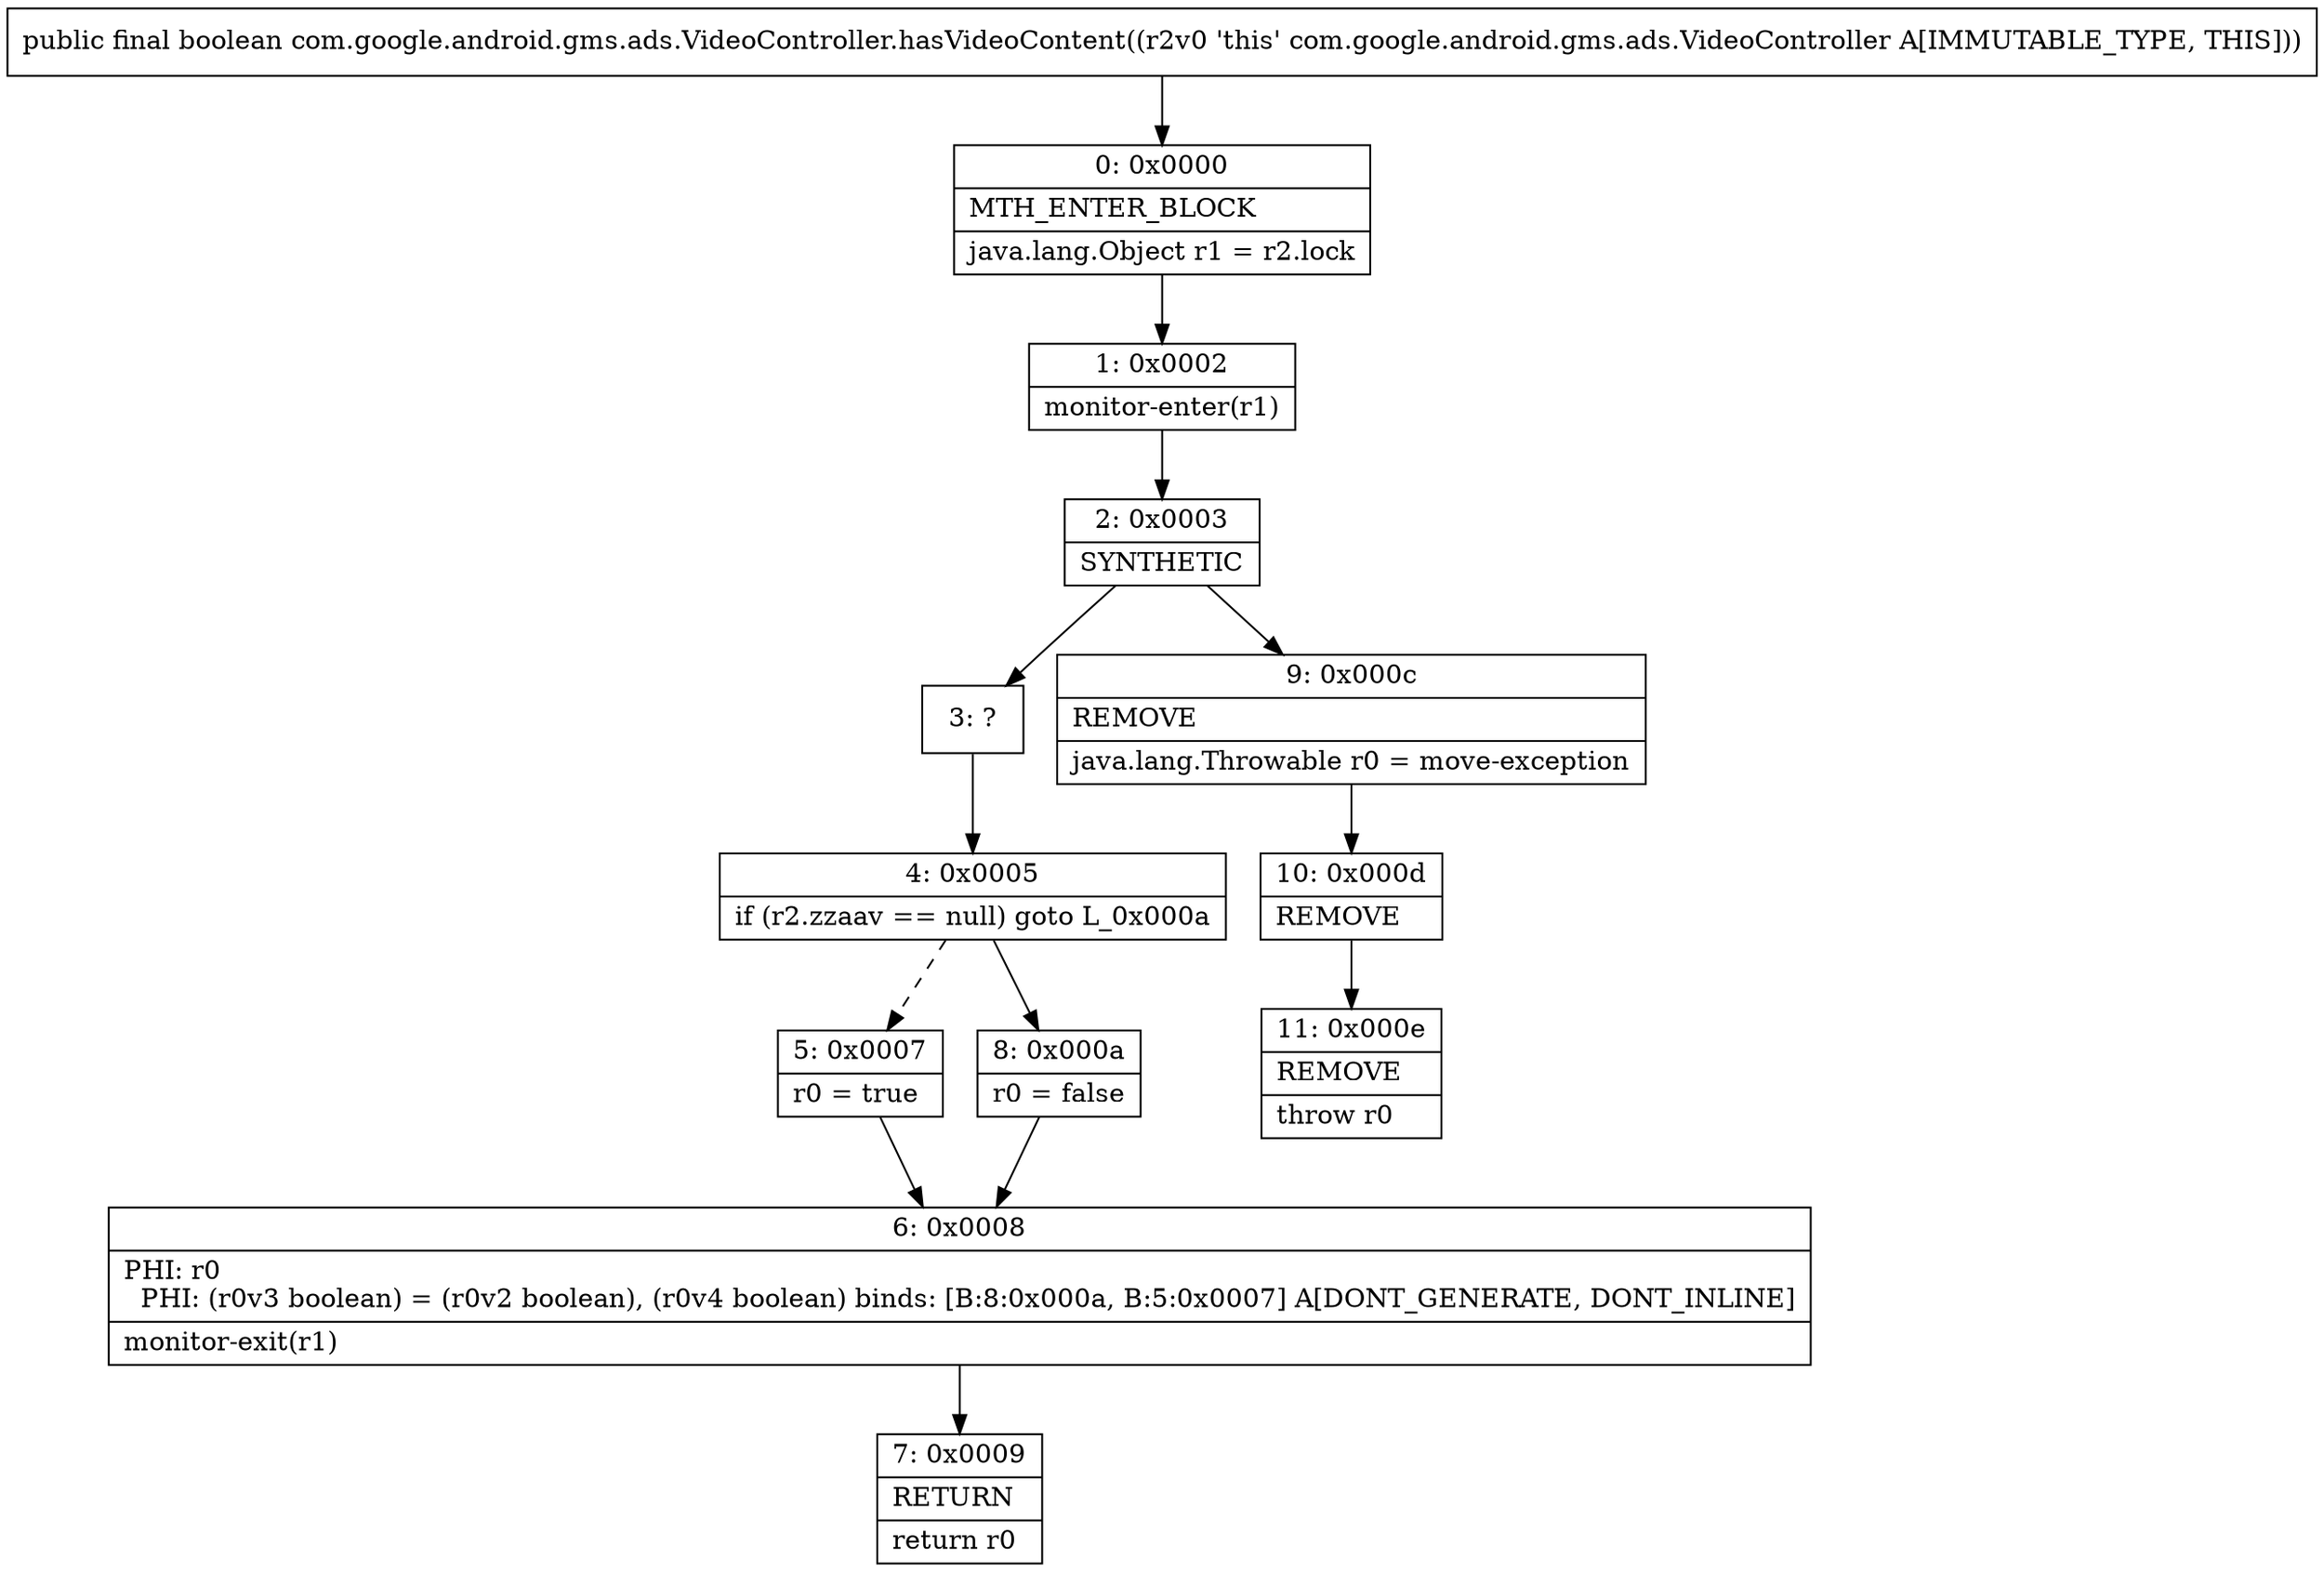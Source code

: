 digraph "CFG forcom.google.android.gms.ads.VideoController.hasVideoContent()Z" {
Node_0 [shape=record,label="{0\:\ 0x0000|MTH_ENTER_BLOCK\l|java.lang.Object r1 = r2.lock\l}"];
Node_1 [shape=record,label="{1\:\ 0x0002|monitor\-enter(r1)\l}"];
Node_2 [shape=record,label="{2\:\ 0x0003|SYNTHETIC\l}"];
Node_3 [shape=record,label="{3\:\ ?}"];
Node_4 [shape=record,label="{4\:\ 0x0005|if (r2.zzaav == null) goto L_0x000a\l}"];
Node_5 [shape=record,label="{5\:\ 0x0007|r0 = true\l}"];
Node_6 [shape=record,label="{6\:\ 0x0008|PHI: r0 \l  PHI: (r0v3 boolean) = (r0v2 boolean), (r0v4 boolean) binds: [B:8:0x000a, B:5:0x0007] A[DONT_GENERATE, DONT_INLINE]\l|monitor\-exit(r1)\l}"];
Node_7 [shape=record,label="{7\:\ 0x0009|RETURN\l|return r0\l}"];
Node_8 [shape=record,label="{8\:\ 0x000a|r0 = false\l}"];
Node_9 [shape=record,label="{9\:\ 0x000c|REMOVE\l|java.lang.Throwable r0 = move\-exception\l}"];
Node_10 [shape=record,label="{10\:\ 0x000d|REMOVE\l}"];
Node_11 [shape=record,label="{11\:\ 0x000e|REMOVE\l|throw r0\l}"];
MethodNode[shape=record,label="{public final boolean com.google.android.gms.ads.VideoController.hasVideoContent((r2v0 'this' com.google.android.gms.ads.VideoController A[IMMUTABLE_TYPE, THIS])) }"];
MethodNode -> Node_0;
Node_0 -> Node_1;
Node_1 -> Node_2;
Node_2 -> Node_3;
Node_2 -> Node_9;
Node_3 -> Node_4;
Node_4 -> Node_5[style=dashed];
Node_4 -> Node_8;
Node_5 -> Node_6;
Node_6 -> Node_7;
Node_8 -> Node_6;
Node_9 -> Node_10;
Node_10 -> Node_11;
}


